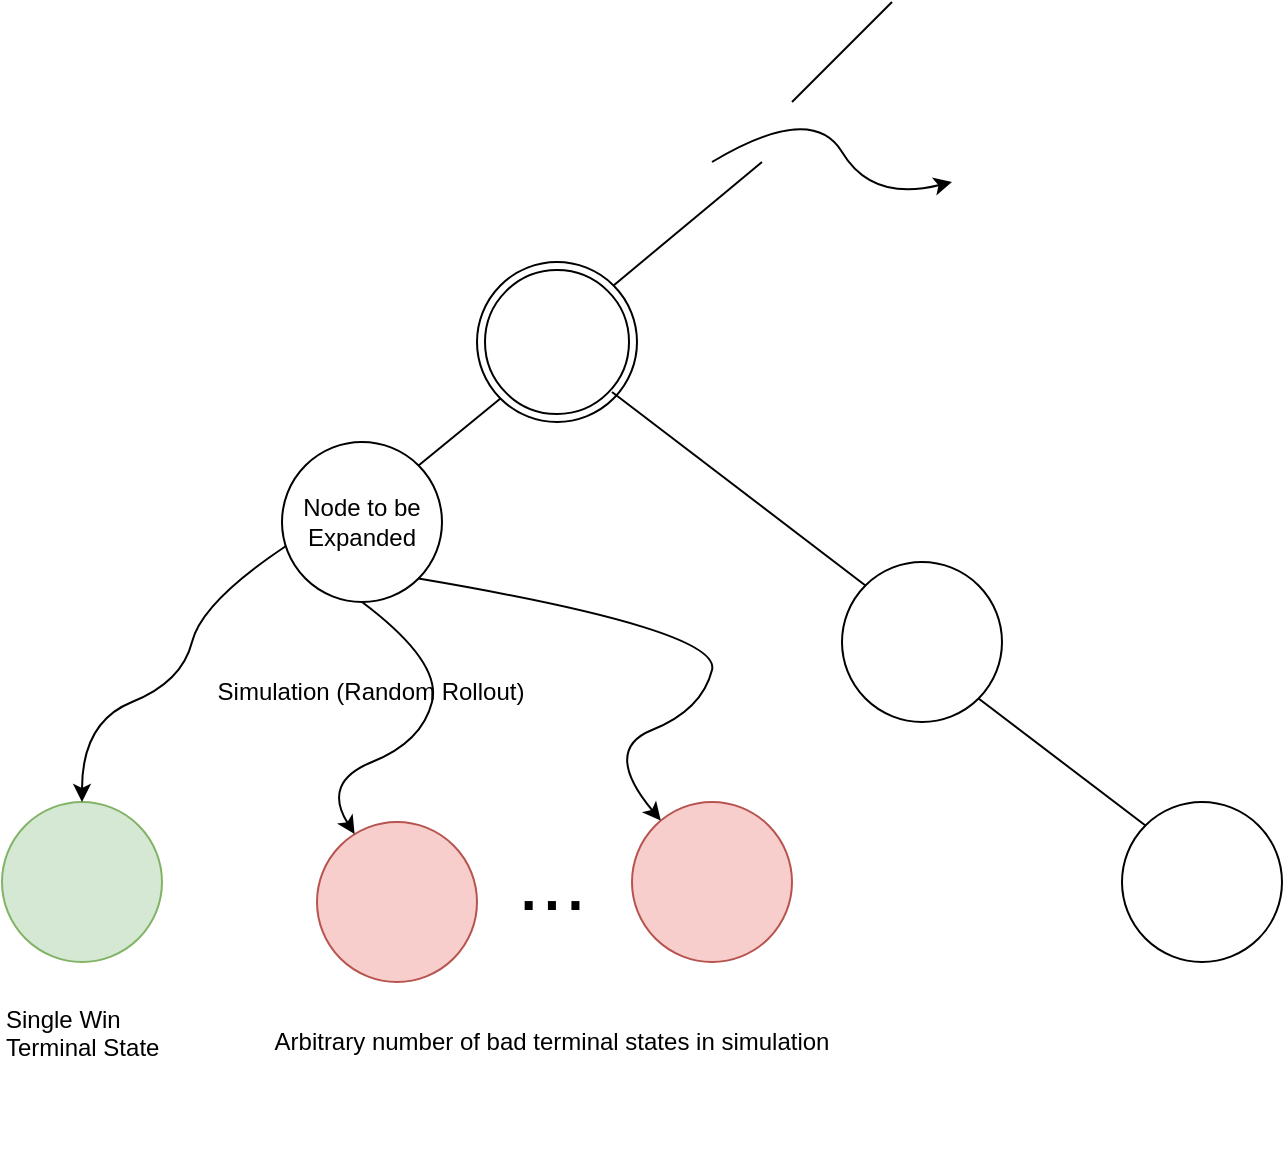 <mxfile version="11.3.1" type="github" pages="1"><diagram id="XFwNgI5sEKNdeoNH5Ly_" name="Page-1"><mxGraphModel dx="1086" dy="565" grid="1" gridSize="10" guides="1" tooltips="1" connect="1" arrows="1" fold="1" page="1" pageScale="1" pageWidth="850" pageHeight="1100" math="0" shadow="0"><root><mxCell id="0"/><mxCell id="1" parent="0"/><mxCell id="LlGDREKHOHlSTQtf5LWr-1" value="" style="curved=1;endArrow=classic;html=1;" edge="1" parent="1"><mxGeometry width="50" height="50" relative="1" as="geometry"><mxPoint x="385" y="120" as="sourcePoint"/><mxPoint x="505" y="130" as="targetPoint"/><Array as="points"><mxPoint x="435" y="90"/><mxPoint x="465" y="140"/></Array></mxGeometry></mxCell><mxCell id="LlGDREKHOHlSTQtf5LWr-2" value="" style="endArrow=none;html=1;" edge="1" parent="1"><mxGeometry width="50" height="50" relative="1" as="geometry"><mxPoint x="425" y="90" as="sourcePoint"/><mxPoint x="475" y="40" as="targetPoint"/></mxGeometry></mxCell><mxCell id="LlGDREKHOHlSTQtf5LWr-3" value="" style="endArrow=none;html=1;entryX=1;entryY=0;entryDx=0;entryDy=0;" edge="1" parent="1" target="LlGDREKHOHlSTQtf5LWr-4"><mxGeometry width="50" height="50" relative="1" as="geometry"><mxPoint x="410" y="120" as="sourcePoint"/><mxPoint x="395" y="180" as="targetPoint"/></mxGeometry></mxCell><mxCell id="LlGDREKHOHlSTQtf5LWr-4" value="" style="ellipse;shape=doubleEllipse;whiteSpace=wrap;html=1;aspect=fixed;" vertex="1" parent="1"><mxGeometry x="267.5" y="170" width="80" height="80" as="geometry"/></mxCell><mxCell id="LlGDREKHOHlSTQtf5LWr-5" value="" style="endArrow=none;html=1;entryX=0;entryY=1;entryDx=0;entryDy=0;exitX=1;exitY=0;exitDx=0;exitDy=0;" edge="1" parent="1" source="LlGDREKHOHlSTQtf5LWr-7" target="LlGDREKHOHlSTQtf5LWr-4"><mxGeometry width="50" height="50" relative="1" as="geometry"><mxPoint x="300" y="320" as="sourcePoint"/><mxPoint x="350" y="270" as="targetPoint"/></mxGeometry></mxCell><mxCell id="LlGDREKHOHlSTQtf5LWr-6" value="" style="endArrow=none;html=1;exitX=0;exitY=0;exitDx=0;exitDy=0;" edge="1" parent="1" source="LlGDREKHOHlSTQtf5LWr-8"><mxGeometry width="50" height="50" relative="1" as="geometry"><mxPoint x="385" y="285" as="sourcePoint"/><mxPoint x="335" y="235" as="targetPoint"/></mxGeometry></mxCell><mxCell id="LlGDREKHOHlSTQtf5LWr-7" value="Node to be Expanded" style="ellipse;whiteSpace=wrap;html=1;aspect=fixed;" vertex="1" parent="1"><mxGeometry x="170" y="260" width="80" height="80" as="geometry"/></mxCell><mxCell id="LlGDREKHOHlSTQtf5LWr-8" value="" style="ellipse;whiteSpace=wrap;html=1;aspect=fixed;" vertex="1" parent="1"><mxGeometry x="450" y="320" width="80" height="80" as="geometry"/></mxCell><mxCell id="LlGDREKHOHlSTQtf5LWr-10" value="" style="ellipse;whiteSpace=wrap;html=1;aspect=fixed;fillColor=#d5e8d4;strokeColor=#82b366;" vertex="1" parent="1"><mxGeometry x="30" y="440" width="80" height="80" as="geometry"/></mxCell><mxCell id="LlGDREKHOHlSTQtf5LWr-11" value="" style="ellipse;whiteSpace=wrap;html=1;aspect=fixed;fillColor=#f8cecc;strokeColor=#b85450;" vertex="1" parent="1"><mxGeometry x="345" y="440" width="80" height="80" as="geometry"/></mxCell><mxCell id="LlGDREKHOHlSTQtf5LWr-12" value="" style="ellipse;whiteSpace=wrap;html=1;aspect=fixed;" vertex="1" parent="1"><mxGeometry x="590" y="440" width="80" height="80" as="geometry"/></mxCell><mxCell id="LlGDREKHOHlSTQtf5LWr-15" value="" style="ellipse;whiteSpace=wrap;html=1;aspect=fixed;fillColor=#f8cecc;strokeColor=#b85450;" vertex="1" parent="1"><mxGeometry x="187.5" y="450" width="80" height="80" as="geometry"/></mxCell><mxCell id="LlGDREKHOHlSTQtf5LWr-17" value="&lt;font style=&quot;font-size: 42px&quot;&gt;...&lt;/font&gt;" style="text;html=1;strokeColor=none;fillColor=none;align=center;verticalAlign=middle;whiteSpace=wrap;rounded=0;" vertex="1" parent="1"><mxGeometry x="240" y="450" width="130" height="60" as="geometry"/></mxCell><mxCell id="LlGDREKHOHlSTQtf5LWr-18" value="Arbitrary number of bad terminal states in simulation" style="text;html=1;strokeColor=none;fillColor=none;align=center;verticalAlign=middle;whiteSpace=wrap;rounded=0;" vertex="1" parent="1"><mxGeometry x="165" y="540" width="280" height="40" as="geometry"/></mxCell><mxCell id="LlGDREKHOHlSTQtf5LWr-20" value="" style="curved=1;endArrow=classic;html=1;exitX=0.5;exitY=1;exitDx=0;exitDy=0;" edge="1" parent="1" source="LlGDREKHOHlSTQtf5LWr-7" target="LlGDREKHOHlSTQtf5LWr-15"><mxGeometry width="50" height="50" relative="1" as="geometry"><mxPoint x="220" y="350" as="sourcePoint"/><mxPoint x="240" y="460" as="targetPoint"/><Array as="points"><mxPoint x="250" y="370"/><mxPoint x="240" y="410"/><mxPoint x="190" y="430"/></Array></mxGeometry></mxCell><mxCell id="LlGDREKHOHlSTQtf5LWr-21" value="" style="curved=1;endArrow=classic;html=1;exitX=1;exitY=1;exitDx=0;exitDy=0;" edge="1" parent="1" source="LlGDREKHOHlSTQtf5LWr-7" target="LlGDREKHOHlSTQtf5LWr-11"><mxGeometry width="50" height="50" relative="1" as="geometry"><mxPoint x="350" y="324" as="sourcePoint"/><mxPoint x="346.504" y="439.953" as="targetPoint"/><Array as="points"><mxPoint x="390" y="354"/><mxPoint x="380" y="394"/><mxPoint x="330" y="414"/></Array></mxGeometry></mxCell><mxCell id="LlGDREKHOHlSTQtf5LWr-22" value="" style="curved=1;endArrow=classic;html=1;exitX=0.025;exitY=0.65;exitDx=0;exitDy=0;exitPerimeter=0;entryX=0.5;entryY=0;entryDx=0;entryDy=0;" edge="1" parent="1" source="LlGDREKHOHlSTQtf5LWr-7" target="LlGDREKHOHlSTQtf5LWr-10"><mxGeometry width="50" height="50" relative="1" as="geometry"><mxPoint x="90" y="310" as="sourcePoint"/><mxPoint x="86.504" y="425.953" as="targetPoint"/><Array as="points"><mxPoint x="130" y="340"/><mxPoint x="120" y="380"/><mxPoint x="70" y="400"/></Array></mxGeometry></mxCell><mxCell id="LlGDREKHOHlSTQtf5LWr-23" value="Simulation (Random Rollout)" style="text;html=1;strokeColor=none;fillColor=none;align=center;verticalAlign=middle;whiteSpace=wrap;rounded=0;" vertex="1" parent="1"><mxGeometry x="108" y="370" width="213" height="30" as="geometry"/></mxCell><mxCell id="LlGDREKHOHlSTQtf5LWr-25" value="" style="endArrow=none;html=1;entryX=1;entryY=1;entryDx=0;entryDy=0;exitX=0;exitY=0;exitDx=0;exitDy=0;" edge="1" parent="1" source="LlGDREKHOHlSTQtf5LWr-12" target="LlGDREKHOHlSTQtf5LWr-8"><mxGeometry width="50" height="50" relative="1" as="geometry"><mxPoint x="580" y="420" as="sourcePoint"/><mxPoint x="630" y="370" as="targetPoint"/></mxGeometry></mxCell><mxCell id="LlGDREKHOHlSTQtf5LWr-26" value="Single Win &lt;br&gt;Terminal State" style="text;html=1;" vertex="1" parent="1"><mxGeometry x="30" y="535" width="90" height="90" as="geometry"/></mxCell></root></mxGraphModel></diagram></mxfile>